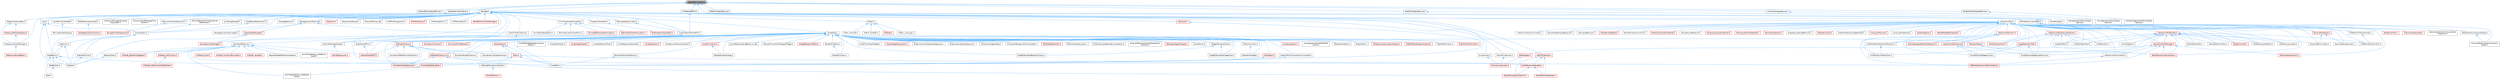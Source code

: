 digraph "OutputDeviceError.h"
{
 // INTERACTIVE_SVG=YES
 // LATEX_PDF_SIZE
  bgcolor="transparent";
  edge [fontname=Helvetica,fontsize=10,labelfontname=Helvetica,labelfontsize=10];
  node [fontname=Helvetica,fontsize=10,shape=box,height=0.2,width=0.4];
  Node1 [id="Node000001",label="OutputDeviceError.h",height=0.2,width=0.4,color="gray40", fillcolor="grey60", style="filled", fontcolor="black",tooltip=" "];
  Node1 -> Node2 [id="edge1_Node000001_Node000002",dir="back",color="steelblue1",style="solid",tooltip=" "];
  Node2 [id="Node000002",label="AndroidErrorOutputDevice.h",height=0.2,width=0.4,color="grey40", fillcolor="white", style="filled",URL="$d7/da3/AndroidErrorOutputDevice_8h.html",tooltip=" "];
  Node1 -> Node3 [id="edge2_Node000001_Node000003",dir="back",color="steelblue1",style="solid",tooltip=" "];
  Node3 [id="Node000003",label="Core.h",height=0.2,width=0.4,color="grey40", fillcolor="white", style="filled",URL="$d6/dd7/Core_8h.html",tooltip=" "];
  Node3 -> Node4 [id="edge3_Node000003_Node000004",dir="back",color="steelblue1",style="solid",tooltip=" "];
  Node4 [id="Node000004",label="CoreUObject.h",height=0.2,width=0.4,color="grey40", fillcolor="white", style="filled",URL="$d0/ded/CoreUObject_8h.html",tooltip=" "];
  Node4 -> Node5 [id="edge4_Node000004_Node000005",dir="back",color="steelblue1",style="solid",tooltip=" "];
  Node5 [id="Node000005",label="Engine.h",height=0.2,width=0.4,color="grey40", fillcolor="white", style="filled",URL="$d1/d34/Public_2Engine_8h.html",tooltip=" "];
  Node4 -> Node6 [id="edge5_Node000004_Node000006",dir="back",color="steelblue1",style="solid",tooltip=" "];
  Node6 [id="Node000006",label="EngineMinimal.h",height=0.2,width=0.4,color="grey40", fillcolor="white", style="filled",URL="$d0/d2c/EngineMinimal_8h.html",tooltip=" "];
  Node6 -> Node5 [id="edge6_Node000006_Node000005",dir="back",color="steelblue1",style="solid",tooltip=" "];
  Node4 -> Node7 [id="edge7_Node000004_Node000007",dir="back",color="steelblue1",style="solid",tooltip=" "];
  Node7 [id="Node000007",label="SlateBasics.h",height=0.2,width=0.4,color="grey40", fillcolor="white", style="filled",URL="$da/d2f/SlateBasics_8h.html",tooltip=" "];
  Node7 -> Node5 [id="edge8_Node000007_Node000005",dir="back",color="steelblue1",style="solid",tooltip=" "];
  Node7 -> Node8 [id="edge9_Node000007_Node000008",dir="back",color="steelblue1",style="solid",tooltip=" "];
  Node8 [id="Node000008",label="Slate.h",height=0.2,width=0.4,color="grey40", fillcolor="white", style="filled",URL="$d2/dc0/Slate_8h.html",tooltip=" "];
  Node7 -> Node9 [id="edge10_Node000007_Node000009",dir="back",color="steelblue1",style="solid",tooltip=" "];
  Node9 [id="Node000009",label="SlateExtras.h",height=0.2,width=0.4,color="grey40", fillcolor="white", style="filled",URL="$d8/dec/SlateExtras_8h.html",tooltip=" "];
  Node9 -> Node8 [id="edge11_Node000009_Node000008",dir="back",color="steelblue1",style="solid",tooltip=" "];
  Node7 -> Node10 [id="edge12_Node000007_Node000010",dir="back",color="steelblue1",style="solid",tooltip=" "];
  Node10 [id="Node000010",label="UnrealEd.h",height=0.2,width=0.4,color="grey40", fillcolor="white", style="filled",URL="$d2/d5f/UnrealEd_8h.html",tooltip=" "];
  Node4 -> Node11 [id="edge13_Node000004_Node000011",dir="back",color="steelblue1",style="solid",tooltip=" "];
  Node11 [id="Node000011",label="SlateCore.h",height=0.2,width=0.4,color="grey40", fillcolor="white", style="filled",URL="$dc/d03/SlateCore_8h.html",tooltip=" "];
  Node11 -> Node5 [id="edge14_Node000011_Node000005",dir="back",color="steelblue1",style="solid",tooltip=" "];
  Node11 -> Node7 [id="edge15_Node000011_Node000007",dir="back",color="steelblue1",style="solid",tooltip=" "];
  Node3 -> Node5 [id="edge16_Node000003_Node000005",dir="back",color="steelblue1",style="solid",tooltip=" "];
  Node3 -> Node7 [id="edge17_Node000003_Node000007",dir="back",color="steelblue1",style="solid",tooltip=" "];
  Node1 -> Node12 [id="edge18_Node000001_Node000012",dir="back",color="steelblue1",style="solid",tooltip=" "];
  Node12 [id="Node000012",label="CoreSharedPCH.h",height=0.2,width=0.4,color="grey40", fillcolor="white", style="filled",URL="$d8/de5/CoreSharedPCH_8h.html",tooltip=" "];
  Node12 -> Node13 [id="edge19_Node000012_Node000013",dir="back",color="steelblue1",style="solid",tooltip=" "];
  Node13 [id="Node000013",label="CoreUObjectSharedPCH.h",height=0.2,width=0.4,color="grey40", fillcolor="white", style="filled",URL="$de/d2f/CoreUObjectSharedPCH_8h.html",tooltip=" "];
  Node13 -> Node14 [id="edge20_Node000013_Node000014",dir="back",color="steelblue1",style="solid",tooltip=" "];
  Node14 [id="Node000014",label="SlateSharedPCH.h",height=0.2,width=0.4,color="grey40", fillcolor="white", style="filled",URL="$d1/dfc/SlateSharedPCH_8h.html",tooltip=" "];
  Node14 -> Node15 [id="edge21_Node000014_Node000015",dir="back",color="steelblue1",style="solid",tooltip=" "];
  Node15 [id="Node000015",label="EngineSharedPCH.h",height=0.2,width=0.4,color="red", fillcolor="#FFF0F0", style="filled",URL="$dc/dbb/EngineSharedPCH_8h.html",tooltip=" "];
  Node1 -> Node17 [id="edge22_Node000001_Node000017",dir="back",color="steelblue1",style="solid",tooltip=" "];
  Node17 [id="Node000017",label="IOSErrorOutputDevice.h",height=0.2,width=0.4,color="grey40", fillcolor="white", style="filled",URL="$d6/d51/IOSErrorOutputDevice_8h.html",tooltip=" "];
  Node1 -> Node18 [id="edge23_Node000001_Node000018",dir="back",color="steelblue1",style="solid",tooltip=" "];
  Node18 [id="Node000018",label="MacErrorOutputDevice.h",height=0.2,width=0.4,color="grey40", fillcolor="white", style="filled",URL="$de/dee/MacErrorOutputDevice_8h.html",tooltip=" "];
  Node18 -> Node19 [id="edge24_Node000018_Node000019",dir="back",color="steelblue1",style="solid",tooltip=" "];
  Node19 [id="Node000019",label="MacApplicationErrorOutput\lDevice.h",height=0.2,width=0.4,color="grey40", fillcolor="white", style="filled",URL="$db/dff/MacApplicationErrorOutputDevice_8h.html",tooltip=" "];
  Node1 -> Node20 [id="edge25_Node000001_Node000020",dir="back",color="steelblue1",style="solid",tooltip=" "];
  Node20 [id="Node000020",label="OutputDeviceAnsiError.h",height=0.2,width=0.4,color="grey40", fillcolor="white", style="filled",URL="$d7/db0/OutputDeviceAnsiError_8h.html",tooltip=" "];
  Node20 -> Node3 [id="edge26_Node000020_Node000003",dir="back",color="steelblue1",style="solid",tooltip=" "];
  Node1 -> Node21 [id="edge27_Node000001_Node000021",dir="back",color="steelblue1",style="solid",tooltip=" "];
  Node21 [id="Node000021",label="Package.h",height=0.2,width=0.4,color="grey40", fillcolor="white", style="filled",URL="$dd/d79/Package_8h.html",tooltip=" "];
  Node21 -> Node22 [id="edge28_Node000021_Node000022",dir="back",color="steelblue1",style="solid",tooltip=" "];
  Node22 [id="Node000022",label="AITask.h",height=0.2,width=0.4,color="grey40", fillcolor="white", style="filled",URL="$d6/de2/AITask_8h.html",tooltip=" "];
  Node22 -> Node23 [id="edge29_Node000022_Node000023",dir="back",color="steelblue1",style="solid",tooltip=" "];
  Node23 [id="Node000023",label="AITask_LockLogic.h",height=0.2,width=0.4,color="grey40", fillcolor="white", style="filled",URL="$d8/d28/AITask__LockLogic_8h.html",tooltip=" "];
  Node22 -> Node24 [id="edge30_Node000022_Node000024",dir="back",color="steelblue1",style="solid",tooltip=" "];
  Node24 [id="Node000024",label="AITask_MoveTo.h",height=0.2,width=0.4,color="grey40", fillcolor="white", style="filled",URL="$d4/dc4/AITask__MoveTo_8h.html",tooltip=" "];
  Node22 -> Node25 [id="edge31_Node000022_Node000025",dir="back",color="steelblue1",style="solid",tooltip=" "];
  Node25 [id="Node000025",label="AITask_RunEQS.h",height=0.2,width=0.4,color="grey40", fillcolor="white", style="filled",URL="$d9/d9f/AITask__RunEQS_8h.html",tooltip=" "];
  Node22 -> Node26 [id="edge32_Node000022_Node000026",dir="back",color="steelblue1",style="solid",tooltip=" "];
  Node26 [id="Node000026",label="BTNode.h",height=0.2,width=0.4,color="red", fillcolor="#FFF0F0", style="filled",URL="$d2/df3/BTNode_8h.html",tooltip=" "];
  Node21 -> Node76 [id="edge33_Node000021_Node000076",dir="back",color="steelblue1",style="solid",tooltip=" "];
  Node76 [id="Node000076",label="ArchiveReplaceOrClearExternal\lReferences.h",height=0.2,width=0.4,color="grey40", fillcolor="white", style="filled",URL="$d1/d53/ArchiveReplaceOrClearExternalReferences_8h.html",tooltip=" "];
  Node76 -> Node4 [id="edge34_Node000076_Node000004",dir="back",color="steelblue1",style="solid",tooltip=" "];
  Node21 -> Node77 [id="edge35_Node000021_Node000077",dir="back",color="steelblue1",style="solid",tooltip=" "];
  Node77 [id="Node000077",label="AssetData.h",height=0.2,width=0.4,color="grey40", fillcolor="white", style="filled",URL="$d9/d19/AssetData_8h.html",tooltip=" "];
  Node77 -> Node78 [id="edge36_Node000077_Node000078",dir="back",color="steelblue1",style="solid",tooltip=" "];
  Node78 [id="Node000078",label="ActorDescContainer.h",height=0.2,width=0.4,color="red", fillcolor="#FFF0F0", style="filled",URL="$de/df0/ActorDescContainer_8h.html",tooltip=" "];
  Node77 -> Node102 [id="edge37_Node000077_Node000102",dir="back",color="steelblue1",style="solid",tooltip=" "];
  Node102 [id="Node000102",label="AnimAssetFindReplace.h",height=0.2,width=0.4,color="red", fillcolor="#FFF0F0", style="filled",URL="$d2/d3f/AnimAssetFindReplace_8h.html",tooltip=" "];
  Node77 -> Node106 [id="edge38_Node000077_Node000106",dir="back",color="steelblue1",style="solid",tooltip=" "];
  Node106 [id="Node000106",label="AnimationGraphSchema.h",height=0.2,width=0.4,color="red", fillcolor="#FFF0F0", style="filled",URL="$dc/d75/AnimationGraphSchema_8h.html",tooltip=" "];
  Node77 -> Node109 [id="edge39_Node000077_Node000109",dir="back",color="steelblue1",style="solid",tooltip=" "];
  Node109 [id="Node000109",label="AnimationStateMachineSchema.h",height=0.2,width=0.4,color="grey40", fillcolor="white", style="filled",URL="$d7/d8c/AnimationStateMachineSchema_8h.html",tooltip=" "];
  Node77 -> Node110 [id="edge40_Node000077_Node000110",dir="back",color="steelblue1",style="solid",tooltip=" "];
  Node110 [id="Node000110",label="AssetDataTagMapSerialization\lDetails.h",height=0.2,width=0.4,color="grey40", fillcolor="white", style="filled",URL="$d5/d67/AssetDataTagMapSerializationDetails_8h.html",tooltip=" "];
  Node77 -> Node111 [id="edge41_Node000077_Node000111",dir="back",color="steelblue1",style="solid",tooltip=" "];
  Node111 [id="Node000111",label="AssetDataToken.h",height=0.2,width=0.4,color="grey40", fillcolor="white", style="filled",URL="$d2/da5/AssetDataToken_8h.html",tooltip=" "];
  Node77 -> Node112 [id="edge42_Node000077_Node000112",dir="back",color="steelblue1",style="solid",tooltip=" "];
  Node112 [id="Node000112",label="AssetDragDropOp.h",height=0.2,width=0.4,color="red", fillcolor="#FFF0F0", style="filled",URL="$df/dda/AssetDragDropOp_8h.html",tooltip=" "];
  Node77 -> Node114 [id="edge43_Node000077_Node000114",dir="back",color="steelblue1",style="solid",tooltip=" "];
  Node114 [id="Node000114",label="AssetReferenceFixer.h",height=0.2,width=0.4,color="grey40", fillcolor="white", style="filled",URL="$dd/da4/AssetReferenceFixer_8h.html",tooltip=" "];
  Node77 -> Node115 [id="edge44_Node000077_Node000115",dir="back",color="steelblue1",style="solid",tooltip=" "];
  Node115 [id="Node000115",label="AssetRegistryGenerator.h",height=0.2,width=0.4,color="grey40", fillcolor="white", style="filled",URL="$df/dd1/AssetRegistryGenerator_8h.html",tooltip=" "];
  Node77 -> Node116 [id="edge45_Node000077_Node000116",dir="back",color="steelblue1",style="solid",tooltip=" "];
  Node116 [id="Node000116",label="AssetSelection.h",height=0.2,width=0.4,color="red", fillcolor="#FFF0F0", style="filled",URL="$d2/d2c/AssetSelection_8h.html",tooltip=" "];
  Node77 -> Node123 [id="edge46_Node000077_Node000123",dir="back",color="steelblue1",style="solid",tooltip=" "];
  Node123 [id="Node000123",label="AssetSourceFilenameCache.h",height=0.2,width=0.4,color="grey40", fillcolor="white", style="filled",URL="$dd/d16/AssetSourceFilenameCache_8h.html",tooltip=" "];
  Node77 -> Node124 [id="edge47_Node000077_Node000124",dir="back",color="steelblue1",style="solid",tooltip=" "];
  Node124 [id="Node000124",label="AssetThumbnail.h",height=0.2,width=0.4,color="red", fillcolor="#FFF0F0", style="filled",URL="$d7/d61/AssetThumbnail_8h.html",tooltip=" "];
  Node124 -> Node133 [id="edge48_Node000124_Node000133",dir="back",color="steelblue1",style="solid",tooltip=" "];
  Node133 [id="Node000133",label="SDeleteAssetsDialog.h",height=0.2,width=0.4,color="grey40", fillcolor="white", style="filled",URL="$d7/d0d/SDeleteAssetsDialog_8h.html",tooltip=" "];
  Node77 -> Node134 [id="edge49_Node000077_Node000134",dir="back",color="steelblue1",style="solid",tooltip=" "];
  Node134 [id="Node000134",label="AssetThumbnailWidget.h",height=0.2,width=0.4,color="grey40", fillcolor="white", style="filled",URL="$d8/d2a/AssetThumbnailWidget_8h.html",tooltip=" "];
  Node77 -> Node135 [id="edge50_Node000077_Node000135",dir="back",color="steelblue1",style="solid",tooltip=" "];
  Node135 [id="Node000135",label="AudioWidgetSubsystem.h",height=0.2,width=0.4,color="red", fillcolor="#FFF0F0", style="filled",URL="$de/d1b/AudioWidgetSubsystem_8h.html",tooltip=" "];
  Node77 -> Node137 [id="edge51_Node000077_Node000137",dir="back",color="steelblue1",style="solid",tooltip=" "];
  Node137 [id="Node000137",label="BlueprintActionDatabaseRegistrar.h",height=0.2,width=0.4,color="grey40", fillcolor="white", style="filled",URL="$d5/d5d/BlueprintActionDatabaseRegistrar_8h.html",tooltip=" "];
  Node77 -> Node138 [id="edge52_Node000077_Node000138",dir="back",color="steelblue1",style="solid",tooltip=" "];
  Node138 [id="Node000138",label="BlueprintAssetNodeSpawner.h",height=0.2,width=0.4,color="grey40", fillcolor="white", style="filled",URL="$d2/d56/BlueprintAssetNodeSpawner_8h.html",tooltip=" "];
  Node77 -> Node139 [id="edge53_Node000077_Node000139",dir="back",color="steelblue1",style="solid",tooltip=" "];
  Node139 [id="Node000139",label="CollectionDragDropOp.h",height=0.2,width=0.4,color="grey40", fillcolor="white", style="filled",URL="$d6/d23/CollectionDragDropOp_8h.html",tooltip=" "];
  Node77 -> Node140 [id="edge54_Node000077_Node000140",dir="back",color="steelblue1",style="solid",tooltip=" "];
  Node140 [id="Node000140",label="CompileAllBlueprintsCommandlet.h",height=0.2,width=0.4,color="grey40", fillcolor="white", style="filled",URL="$d4/d7d/CompileAllBlueprintsCommandlet_8h.html",tooltip=" "];
  Node77 -> Node141 [id="edge55_Node000077_Node000141",dir="back",color="steelblue1",style="solid",tooltip=" "];
  Node141 [id="Node000141",label="DataTableEditorUtils.h",height=0.2,width=0.4,color="red", fillcolor="#FFF0F0", style="filled",URL="$d6/d6f/DataTableEditorUtils_8h.html",tooltip=" "];
  Node77 -> Node143 [id="edge56_Node000077_Node000143",dir="back",color="steelblue1",style="solid",tooltip=" "];
  Node143 [id="Node000143",label="EdGraphSchema.h",height=0.2,width=0.4,color="red", fillcolor="#FFF0F0", style="filled",URL="$d2/dce/EdGraphSchema_8h.html",tooltip=" "];
  Node143 -> Node106 [id="edge57_Node000143_Node000106",dir="back",color="steelblue1",style="solid",tooltip=" "];
  Node143 -> Node109 [id="edge58_Node000143_Node000109",dir="back",color="steelblue1",style="solid",tooltip=" "];
  Node143 -> Node324 [id="edge59_Node000143_Node000324",dir="back",color="steelblue1",style="solid",tooltip=" "];
  Node324 [id="Node000324",label="EdGraphSchema_K2.h",height=0.2,width=0.4,color="red", fillcolor="#FFF0F0", style="filled",URL="$d0/dcf/EdGraphSchema__K2_8h.html",tooltip=" "];
  Node324 -> Node106 [id="edge60_Node000324_Node000106",dir="back",color="steelblue1",style="solid",tooltip=" "];
  Node324 -> Node359 [id="edge61_Node000324_Node000359",dir="back",color="steelblue1",style="solid",tooltip=" "];
  Node359 [id="Node000359",label="RigVMDeveloperTypeUtils.h",height=0.2,width=0.4,color="red", fillcolor="#FFF0F0", style="filled",URL="$d0/d6e/RigVMDeveloperTypeUtils_8h.html",tooltip=" "];
  Node324 -> Node385 [id="edge62_Node000324_Node000385",dir="back",color="steelblue1",style="solid",tooltip=" "];
  Node385 [id="Node000385",label="RigVMExternalVariable.h",height=0.2,width=0.4,color="red", fillcolor="#FFF0F0", style="filled",URL="$d4/d6f/RigVMExternalVariable_8h.html",tooltip=" "];
  Node385 -> Node359 [id="edge63_Node000385_Node000359",dir="back",color="steelblue1",style="solid",tooltip=" "];
  Node385 -> Node445 [id="edge64_Node000385_Node000445",dir="back",color="steelblue1",style="solid",tooltip=" "];
  Node445 [id="Node000445",label="RigVMParameterNode.h",height=0.2,width=0.4,color="red", fillcolor="#FFF0F0", style="filled",URL="$dd/dfd/RigVMParameterNode_8h.html",tooltip=" "];
  Node143 -> Node15 [id="edge65_Node000143_Node000015",dir="back",color="steelblue1",style="solid",tooltip=" "];
  Node143 -> Node530 [id="edge66_Node000143_Node000530",dir="back",color="steelblue1",style="solid",tooltip=" "];
  Node530 [id="Node000530",label="SoundCueGraphSchema.h",height=0.2,width=0.4,color="grey40", fillcolor="white", style="filled",URL="$d7/d4a/SoundCueGraphSchema_8h.html",tooltip=" "];
  Node143 -> Node198 [id="edge67_Node000143_Node000198",dir="back",color="steelblue1",style="solid",tooltip=" "];
  Node198 [id="Node000198",label="SoundSubmixGraphSchema.h",height=0.2,width=0.4,color="grey40", fillcolor="white", style="filled",URL="$dc/ddf/SoundSubmixGraphSchema_8h.html",tooltip=" "];
  Node77 -> Node324 [id="edge68_Node000077_Node000324",dir="back",color="steelblue1",style="solid",tooltip=" "];
  Node77 -> Node531 [id="edge69_Node000077_Node000531",dir="back",color="steelblue1",style="solid",tooltip=" "];
  Node531 [id="Node000531",label="Editor.h",height=0.2,width=0.4,color="red", fillcolor="#FFF0F0", style="filled",URL="$de/d6e/Editor_8h.html",tooltip=" "];
  Node531 -> Node532 [id="edge70_Node000531_Node000532",dir="back",color="steelblue1",style="solid",tooltip=" "];
  Node532 [id="Node000532",label="AnimGraphNode_Base.h",height=0.2,width=0.4,color="red", fillcolor="#FFF0F0", style="filled",URL="$d0/dfb/AnimGraphNode__Base_8h.html",tooltip=" "];
  Node532 -> Node551 [id="edge71_Node000532_Node000551",dir="back",color="steelblue1",style="solid",tooltip=" "];
  Node551 [id="Node000551",label="AnimGraphNode_LinkedInput\lPose.h",height=0.2,width=0.4,color="grey40", fillcolor="white", style="filled",URL="$d7/d8c/AnimGraphNode__LinkedInputPose_8h.html",tooltip=" "];
  Node531 -> Node602 [id="edge72_Node000531_Node000602",dir="back",color="steelblue1",style="solid",tooltip=" "];
  Node602 [id="Node000602",label="EdModeInteractiveToolsContext.h",height=0.2,width=0.4,color="red", fillcolor="#FFF0F0", style="filled",URL="$d7/da4/EdModeInteractiveToolsContext_8h.html",tooltip=" "];
  Node531 -> Node628 [id="edge73_Node000531_Node000628",dir="back",color="steelblue1",style="solid",tooltip=" "];
  Node628 [id="Node000628",label="ExternalDirtyActorsTracker.h",height=0.2,width=0.4,color="grey40", fillcolor="white", style="filled",URL="$db/d89/ExternalDirtyActorsTracker_8h.html",tooltip=" "];
  Node628 -> Node82 [id="edge74_Node000628_Node000082",dir="back",color="steelblue1",style="solid",tooltip=" "];
  Node82 [id="Node000082",label="WorldPartition.h",height=0.2,width=0.4,color="red", fillcolor="#FFF0F0", style="filled",URL="$de/d1e/WorldPartition_8h.html",tooltip=" "];
  Node531 -> Node10 [id="edge75_Node000531_Node000010",dir="back",color="steelblue1",style="solid",tooltip=" "];
  Node77 -> Node685 [id="edge76_Node000077_Node000685",dir="back",color="steelblue1",style="solid",tooltip=" "];
  Node685 [id="Node000685",label="EditorAnimUtils.h",height=0.2,width=0.4,color="grey40", fillcolor="white", style="filled",URL="$d1/dd4/EditorAnimUtils_8h.html",tooltip=" "];
  Node685 -> Node626 [id="edge77_Node000685_Node000626",dir="back",color="steelblue1",style="solid",tooltip=" "];
  Node626 [id="Node000626",label="SSkeletonWidget.h",height=0.2,width=0.4,color="grey40", fillcolor="white", style="filled",URL="$dd/da7/SSkeletonWidget_8h.html",tooltip=" "];
  Node77 -> Node686 [id="edge78_Node000077_Node000686",dir="back",color="steelblue1",style="solid",tooltip=" "];
  Node686 [id="Node000686",label="EditorAssetSubsystem.h",height=0.2,width=0.4,color="grey40", fillcolor="white", style="filled",URL="$df/d69/EditorAssetSubsystem_8h.html",tooltip=" "];
  Node77 -> Node687 [id="edge79_Node000077_Node000687",dir="back",color="steelblue1",style="solid",tooltip=" "];
  Node687 [id="Node000687",label="EditorEngine.h",height=0.2,width=0.4,color="red", fillcolor="#FFF0F0", style="filled",URL="$da/d0c/EditorEngine_8h.html",tooltip=" "];
  Node687 -> Node531 [id="edge80_Node000687_Node000531",dir="back",color="steelblue1",style="solid",tooltip=" "];
  Node687 -> Node10 [id="edge81_Node000687_Node000010",dir="back",color="steelblue1",style="solid",tooltip=" "];
  Node77 -> Node15 [id="edge82_Node000077_Node000015",dir="back",color="steelblue1",style="solid",tooltip=" "];
  Node77 -> Node690 [id="edge83_Node000077_Node000690",dir="back",color="steelblue1",style="solid",tooltip=" "];
  Node690 [id="Node000690",label="ExternalAssetDependencyGatherer.h",height=0.2,width=0.4,color="grey40", fillcolor="white", style="filled",URL="$da/dbe/ExternalAssetDependencyGatherer_8h.html",tooltip=" "];
  Node77 -> Node691 [id="edge84_Node000077_Node000691",dir="back",color="steelblue1",style="solid",tooltip=" "];
  Node691 [id="Node000691",label="ExternalObjectAndActorDependency\lGatherer.h",height=0.2,width=0.4,color="grey40", fillcolor="white", style="filled",URL="$d3/d4e/ExternalObjectAndActorDependencyGatherer_8h.html",tooltip=" "];
  Node77 -> Node692 [id="edge85_Node000077_Node000692",dir="back",color="steelblue1",style="solid",tooltip=" "];
  Node692 [id="Node000692",label="ExternalPackageHelper.h",height=0.2,width=0.4,color="grey40", fillcolor="white", style="filled",URL="$d3/d2f/ExternalPackageHelper_8h.html",tooltip=" "];
  Node692 -> Node693 [id="edge86_Node000692_Node000693",dir="back",color="steelblue1",style="solid",tooltip=" "];
  Node693 [id="Node000693",label="WorldDataLayers.h",height=0.2,width=0.4,color="red", fillcolor="#FFF0F0", style="filled",URL="$d1/d1d/WorldDataLayers_8h.html",tooltip=" "];
  Node77 -> Node694 [id="edge87_Node000077_Node000694",dir="back",color="steelblue1",style="solid",tooltip=" "];
  Node694 [id="Node000694",label="FileHelpers.h",height=0.2,width=0.4,color="red", fillcolor="#FFF0F0", style="filled",URL="$d9/d82/FileHelpers_8h.html",tooltip=" "];
  Node694 -> Node10 [id="edge88_Node000694_Node000010",dir="back",color="steelblue1",style="solid",tooltip=" "];
  Node77 -> Node696 [id="edge89_Node000077_Node000696",dir="back",color="steelblue1",style="solid",tooltip=" "];
  Node696 [id="Node000696",label="GameplayCueManager.h",height=0.2,width=0.4,color="red", fillcolor="#FFF0F0", style="filled",URL="$d7/d4e/GameplayCueManager_8h.html",tooltip=" "];
  Node77 -> Node699 [id="edge90_Node000077_Node000699",dir="back",color="steelblue1",style="solid",tooltip=" "];
  Node699 [id="Node000699",label="GameplayTagsManager.h",height=0.2,width=0.4,color="red", fillcolor="#FFF0F0", style="filled",URL="$d5/dc9/GameplayTagsManager_8h.html",tooltip=" "];
  Node77 -> Node771 [id="edge91_Node000077_Node000771",dir="back",color="steelblue1",style="solid",tooltip=" "];
  Node771 [id="Node000771",label="GatherTextFromAssetsCommandlet.h",height=0.2,width=0.4,color="grey40", fillcolor="white", style="filled",URL="$df/da5/GatherTextFromAssetsCommandlet_8h.html",tooltip=" "];
  Node771 -> Node10 [id="edge92_Node000771_Node000010",dir="back",color="steelblue1",style="solid",tooltip=" "];
  Node77 -> Node772 [id="edge93_Node000077_Node000772",dir="back",color="steelblue1",style="solid",tooltip=" "];
  Node772 [id="Node000772",label="IAssetFamily.h",height=0.2,width=0.4,color="grey40", fillcolor="white", style="filled",URL="$d5/d12/IAssetFamily_8h.html",tooltip=" "];
  Node77 -> Node773 [id="edge94_Node000077_Node000773",dir="back",color="steelblue1",style="solid",tooltip=" "];
  Node773 [id="Node000773",label="LandscapeUtils.h",height=0.2,width=0.4,color="red", fillcolor="#FFF0F0", style="filled",URL="$d0/dc0/LandscapeUtils_8h.html",tooltip=" "];
  Node77 -> Node784 [id="edge95_Node000077_Node000784",dir="back",color="steelblue1",style="solid",tooltip=" "];
  Node784 [id="Node000784",label="LevelSequenceShotMetaData\lLibrary.h",height=0.2,width=0.4,color="grey40", fillcolor="white", style="filled",URL="$d2/d37/LevelSequenceShotMetaDataLibrary_8h.html",tooltip=" "];
  Node77 -> Node785 [id="edge96_Node000077_Node000785",dir="back",color="steelblue1",style="solid",tooltip=" "];
  Node785 [id="Node000785",label="MediaTrackEditor.h",height=0.2,width=0.4,color="grey40", fillcolor="white", style="filled",URL="$d0/d41/MediaTrackEditor_8h.html",tooltip=" "];
  Node77 -> Node786 [id="edge97_Node000077_Node000786",dir="back",color="steelblue1",style="solid",tooltip=" "];
  Node786 [id="Node000786",label="NoExportTypes.h",height=0.2,width=0.4,color="red", fillcolor="#FFF0F0", style="filled",URL="$d3/d21/NoExportTypes_8h.html",tooltip=" "];
  Node786 -> Node791 [id="edge98_Node000786_Node000791",dir="back",color="steelblue1",style="solid",tooltip=" "];
  Node791 [id="Node000791",label="BaseMeshFromSplinesTool.h",height=0.2,width=0.4,color="red", fillcolor="#FFF0F0", style="filled",URL="$da/d31/BaseMeshFromSplinesTool_8h.html",tooltip=" "];
  Node77 -> Node891 [id="edge99_Node000077_Node000891",dir="back",color="steelblue1",style="solid",tooltip=" "];
  Node891 [id="Node000891",label="ObjectLibrary.h",height=0.2,width=0.4,color="grey40", fillcolor="white", style="filled",URL="$d8/de1/ObjectLibrary_8h.html",tooltip=" "];
  Node891 -> Node5 [id="edge100_Node000891_Node000005",dir="back",color="steelblue1",style="solid",tooltip=" "];
  Node77 -> Node892 [id="edge101_Node000077_Node000892",dir="back",color="steelblue1",style="solid",tooltip=" "];
  Node892 [id="Node000892",label="ObjectTools.h",height=0.2,width=0.4,color="grey40", fillcolor="white", style="filled",URL="$d3/d71/ObjectTools_8h.html",tooltip=" "];
  Node77 -> Node893 [id="edge102_Node000077_Node000893",dir="back",color="steelblue1",style="solid",tooltip=" "];
  Node893 [id="Node000893",label="PropertyCustomizationHelpers.h",height=0.2,width=0.4,color="red", fillcolor="#FFF0F0", style="filled",URL="$d7/dd0/PropertyCustomizationHelpers_8h.html",tooltip=" "];
  Node77 -> Node895 [id="edge103_Node000077_Node000895",dir="back",color="steelblue1",style="solid",tooltip=" "];
  Node895 [id="Node000895",label="ReimportFbxSceneFactory.h",height=0.2,width=0.4,color="grey40", fillcolor="white", style="filled",URL="$dc/d5f/ReimportFbxSceneFactory_8h.html",tooltip=" "];
  Node895 -> Node10 [id="edge104_Node000895_Node000010",dir="back",color="steelblue1",style="solid",tooltip=" "];
  Node77 -> Node345 [id="edge105_Node000077_Node000345",dir="back",color="steelblue1",style="solid",tooltip=" "];
  Node345 [id="Node000345",label="RigVMEditorBlueprintLibrary.h",height=0.2,width=0.4,color="red", fillcolor="#FFF0F0", style="filled",URL="$d9/d31/RigVMEditorBlueprintLibrary_8h.html",tooltip=" "];
  Node77 -> Node896 [id="edge106_Node000077_Node000896",dir="back",color="steelblue1",style="solid",tooltip=" "];
  Node896 [id="Node000896",label="RigVMEditorTools.h",height=0.2,width=0.4,color="grey40", fillcolor="white", style="filled",URL="$d5/ddd/RigVMEditorTools_8h.html",tooltip=" "];
  Node77 -> Node358 [id="edge107_Node000077_Node000358",dir="back",color="steelblue1",style="solid",tooltip=" "];
  Node358 [id="Node000358",label="RigVMTreeToolkitTask.h",height=0.2,width=0.4,color="red", fillcolor="#FFF0F0", style="filled",URL="$d1/dd5/RigVMTreeToolkitTask_8h.html",tooltip=" "];
  Node77 -> Node133 [id="edge108_Node000077_Node000133",dir="back",color="steelblue1",style="solid",tooltip=" "];
  Node77 -> Node302 [id="edge109_Node000077_Node000302",dir="back",color="steelblue1",style="solid",tooltip=" "];
  Node302 [id="Node000302",label="SGraphPinClass.h",height=0.2,width=0.4,color="grey40", fillcolor="white", style="filled",URL="$df/d8d/SGraphPinClass_8h.html",tooltip=" "];
  Node77 -> Node301 [id="edge110_Node000077_Node000301",dir="back",color="steelblue1",style="solid",tooltip=" "];
  Node301 [id="Node000301",label="SGraphPinObject.h",height=0.2,width=0.4,color="grey40", fillcolor="white", style="filled",URL="$da/dd6/SGraphPinObject_8h.html",tooltip=" "];
  Node301 -> Node302 [id="edge111_Node000301_Node000302",dir="back",color="steelblue1",style="solid",tooltip=" "];
  Node77 -> Node626 [id="edge112_Node000077_Node000626",dir="back",color="steelblue1",style="solid",tooltip=" "];
  Node77 -> Node530 [id="edge113_Node000077_Node000530",dir="back",color="steelblue1",style="solid",tooltip=" "];
  Node77 -> Node198 [id="edge114_Node000077_Node000198",dir="back",color="steelblue1",style="solid",tooltip=" "];
  Node77 -> Node897 [id="edge115_Node000077_Node000897",dir="back",color="steelblue1",style="solid",tooltip=" "];
  Node897 [id="Node000897",label="SoundWaveLoadingBehavior.cpp",height=0.2,width=0.4,color="grey40", fillcolor="white", style="filled",URL="$d7/d95/SoundWaveLoadingBehavior_8cpp.html",tooltip=" "];
  Node77 -> Node898 [id="edge116_Node000077_Node000898",dir="back",color="steelblue1",style="solid",tooltip=" "];
  Node898 [id="Node000898",label="VPAssetThumbnailWrapperWidget.h",height=0.2,width=0.4,color="grey40", fillcolor="white", style="filled",URL="$d8/da8/VPAssetThumbnailWrapperWidget_8h.html",tooltip=" "];
  Node77 -> Node157 [id="edge117_Node000077_Node000157",dir="back",color="steelblue1",style="solid",tooltip=" "];
  Node157 [id="Node000157",label="WidgetBlueprintEditor.h",height=0.2,width=0.4,color="red", fillcolor="#FFF0F0", style="filled",URL="$d6/d04/WidgetBlueprintEditor_8h.html",tooltip=" "];
  Node77 -> Node899 [id="edge118_Node000077_Node000899",dir="back",color="steelblue1",style="solid",tooltip=" "];
  Node899 [id="Node000899",label="WidgetTemplateBlueprintClass.h",height=0.2,width=0.4,color="grey40", fillcolor="white", style="filled",URL="$d4/d8e/WidgetTemplateBlueprintClass_8h.html",tooltip=" "];
  Node77 -> Node900 [id="edge119_Node000077_Node000900",dir="back",color="steelblue1",style="solid",tooltip=" "];
  Node900 [id="Node000900",label="WidgetTemplateClass.h",height=0.2,width=0.4,color="grey40", fillcolor="white", style="filled",URL="$df/da5/WidgetTemplateClass_8h.html",tooltip=" "];
  Node900 -> Node899 [id="edge120_Node000900_Node000899",dir="back",color="steelblue1",style="solid",tooltip=" "];
  Node900 -> Node901 [id="edge121_Node000900_Node000901",dir="back",color="steelblue1",style="solid",tooltip=" "];
  Node901 [id="Node000901",label="WidgetTemplateImageClass.h",height=0.2,width=0.4,color="grey40", fillcolor="white", style="filled",URL="$d1/d00/WidgetTemplateImageClass_8h.html",tooltip=" "];
  Node77 -> Node901 [id="edge122_Node000077_Node000901",dir="back",color="steelblue1",style="solid",tooltip=" "];
  Node21 -> Node902 [id="edge123_Node000021_Node000902",dir="back",color="steelblue1",style="solid",tooltip=" "];
  Node902 [id="Node000902",label="AssetPrivatizeModel.h",height=0.2,width=0.4,color="grey40", fillcolor="white", style="filled",URL="$d7/da2/AssetPrivatizeModel_8h.html",tooltip=" "];
  Node902 -> Node903 [id="edge124_Node000902_Node000903",dir="back",color="steelblue1",style="solid",tooltip=" "];
  Node903 [id="Node000903",label="SPrivateAssetsDialog.h",height=0.2,width=0.4,color="grey40", fillcolor="white", style="filled",URL="$d2/dba/SPrivateAssetsDialog_8h.html",tooltip=" "];
  Node21 -> Node904 [id="edge125_Node000021_Node000904",dir="back",color="steelblue1",style="solid",tooltip=" "];
  Node904 [id="Node000904",label="AxisSources.h",height=0.2,width=0.4,color="grey40", fillcolor="white", style="filled",URL="$d6/dfa/AxisSources_8h.html",tooltip=" "];
  Node904 -> Node905 [id="edge126_Node000904_Node000905",dir="back",color="steelblue1",style="solid",tooltip=" "];
  Node905 [id="Node000905",label="GizmoComponents.h",height=0.2,width=0.4,color="red", fillcolor="#FFF0F0", style="filled",URL="$d9/d96/GizmoComponents_8h.html",tooltip=" "];
  Node21 -> Node909 [id="edge127_Node000021_Node000909",dir="back",color="steelblue1",style="solid",tooltip=" "];
  Node909 [id="Node000909",label="CollectionManagerScripting\lSubsystem.h",height=0.2,width=0.4,color="grey40", fillcolor="white", style="filled",URL="$d1/d33/CollectionManagerScriptingSubsystem_8h.html",tooltip=" "];
  Node21 -> Node910 [id="edge128_Node000021_Node000910",dir="back",color="steelblue1",style="solid",tooltip=" "];
  Node910 [id="Node000910",label="CookOnTheFlyServer.h",height=0.2,width=0.4,color="grey40", fillcolor="white", style="filled",URL="$dc/dca/CookOnTheFlyServer_8h.html",tooltip=" "];
  Node910 -> Node10 [id="edge129_Node000910_Node000010",dir="back",color="steelblue1",style="solid",tooltip=" "];
  Node21 -> Node4 [id="edge130_Node000021_Node000004",dir="back",color="steelblue1",style="solid",tooltip=" "];
  Node21 -> Node13 [id="edge131_Node000021_Node000013",dir="back",color="steelblue1",style="solid",tooltip=" "];
  Node21 -> Node911 [id="edge132_Node000021_Node000911",dir="back",color="steelblue1",style="solid",tooltip=" "];
  Node911 [id="Node000911",label="ExclusiveLoadPackageTime\lTracker.h",height=0.2,width=0.4,color="grey40", fillcolor="white", style="filled",URL="$da/d95/ExclusiveLoadPackageTimeTracker_8h.html",tooltip=" "];
  Node21 -> Node628 [id="edge133_Node000021_Node000628",dir="back",color="steelblue1",style="solid",tooltip=" "];
  Node21 -> Node692 [id="edge134_Node000021_Node000692",dir="back",color="steelblue1",style="solid",tooltip=" "];
  Node21 -> Node912 [id="edge135_Node000021_Node000912",dir="back",color="steelblue1",style="solid",tooltip=" "];
  Node912 [id="Node000912",label="FastReferenceCollector.h",height=0.2,width=0.4,color="grey40", fillcolor="white", style="filled",URL="$dd/d44/FastReferenceCollector_8h.html",tooltip=" "];
  Node912 -> Node913 [id="edge136_Node000912_Node000913",dir="back",color="steelblue1",style="solid",tooltip=" "];
  Node913 [id="Node000913",label="GarbageCollectionHistory.h",height=0.2,width=0.4,color="red", fillcolor="#FFF0F0", style="filled",URL="$d5/dee/GarbageCollectionHistory_8h.html",tooltip=" "];
  Node21 -> Node915 [id="edge137_Node000021_Node000915",dir="back",color="steelblue1",style="solid",tooltip=" "];
  Node915 [id="Node000915",label="FindObjectReferencers.h",height=0.2,width=0.4,color="grey40", fillcolor="white", style="filled",URL="$dc/dab/FindObjectReferencers_8h.html",tooltip=" "];
  Node915 -> Node4 [id="edge138_Node000915_Node000004",dir="back",color="steelblue1",style="solid",tooltip=" "];
  Node21 -> Node916 [id="edge139_Node000021_Node000916",dir="back",color="steelblue1",style="solid",tooltip=" "];
  Node916 [id="Node000916",label="GeneratedCppIncludes.h",height=0.2,width=0.4,color="grey40", fillcolor="white", style="filled",URL="$d5/d24/GeneratedCppIncludes_8h.html",tooltip=" "];
  Node916 -> Node13 [id="edge140_Node000916_Node000013",dir="back",color="steelblue1",style="solid",tooltip=" "];
  Node21 -> Node917 [id="edge141_Node000021_Node000917",dir="back",color="steelblue1",style="solid",tooltip=" "];
  Node917 [id="Node000917",label="IRevisionControlExtension.h",height=0.2,width=0.4,color="grey40", fillcolor="white", style="filled",URL="$de/d39/IRevisionControlExtension_8h.html",tooltip=" "];
  Node917 -> Node918 [id="edge142_Node000917_Node000918",dir="back",color="steelblue1",style="solid",tooltip=" "];
  Node918 [id="Node000918",label="NavigationToolSequence.h",height=0.2,width=0.4,color="red", fillcolor="#FFF0F0", style="filled",URL="$d3/d05/NavigationToolSequence_8h.html",tooltip=" "];
  Node21 -> Node921 [id="edge143_Node000021_Node000921",dir="back",color="steelblue1",style="solid",tooltip=" "];
  Node921 [id="Node000921",label="InteractiveTool.h",height=0.2,width=0.4,color="grey40", fillcolor="white", style="filled",URL="$d5/d55/InteractiveTool_8h.html",tooltip=" "];
  Node921 -> Node922 [id="edge144_Node000921_Node000922",dir="back",color="steelblue1",style="solid",tooltip=" "];
  Node922 [id="Node000922",label="BaseBrushTool.h",height=0.2,width=0.4,color="red", fillcolor="#FFF0F0", style="filled",URL="$d9/d0b/BaseBrushTool_8h.html",tooltip=" "];
  Node921 -> Node791 [id="edge145_Node000921_Node000791",dir="back",color="steelblue1",style="solid",tooltip=" "];
  Node921 -> Node925 [id="edge146_Node000921_Node000925",dir="back",color="steelblue1",style="solid",tooltip=" "];
  Node925 [id="Node000925",label="ClickDragTool.h",height=0.2,width=0.4,color="grey40", fillcolor="white", style="filled",URL="$da/d12/ClickDragTool_8h.html",tooltip=" "];
  Node921 -> Node926 [id="edge147_Node000921_Node000926",dir="back",color="steelblue1",style="solid",tooltip=" "];
  Node926 [id="Node000926",label="CollisionPropertySets.h",height=0.2,width=0.4,color="red", fillcolor="#FFF0F0", style="filled",URL="$df/dda/CollisionPropertySets_8h.html",tooltip=" "];
  Node921 -> Node931 [id="edge148_Node000921_Node000931",dir="back",color="steelblue1",style="solid",tooltip=" "];
  Node931 [id="Node000931",label="CubeGridTool.h",height=0.2,width=0.4,color="grey40", fillcolor="white", style="filled",URL="$d3/d38/CubeGridTool_8h.html",tooltip=" "];
  Node921 -> Node932 [id="edge149_Node000921_Node000932",dir="back",color="steelblue1",style="solid",tooltip=" "];
  Node932 [id="Node000932",label="DrawAndRevolveTool.h",height=0.2,width=0.4,color="grey40", fillcolor="white", style="filled",URL="$d8/d06/DrawAndRevolveTool_8h.html",tooltip=" "];
  Node921 -> Node602 [id="edge150_Node000921_Node000602",dir="back",color="steelblue1",style="solid",tooltip=" "];
  Node921 -> Node933 [id="edge151_Node000921_Node000933",dir="back",color="steelblue1",style="solid",tooltip=" "];
  Node933 [id="Node000933",label="ExtractSplineTool.h",height=0.2,width=0.4,color="grey40", fillcolor="white", style="filled",URL="$d3/d4d/ExtractSplineTool_8h.html",tooltip=" "];
  Node921 -> Node934 [id="edge152_Node000921_Node000934",dir="back",color="steelblue1",style="solid",tooltip=" "];
  Node934 [id="Node000934",label="GeometrySelectionVisualization\lProperties.h",height=0.2,width=0.4,color="grey40", fillcolor="white", style="filled",URL="$d0/d90/GeometrySelectionVisualizationProperties_8h.html",tooltip=" "];
  Node921 -> Node935 [id="edge153_Node000921_Node000935",dir="back",color="steelblue1",style="solid",tooltip=" "];
  Node935 [id="Node000935",label="InteractionMechanic.h",height=0.2,width=0.4,color="red", fillcolor="#FFF0F0", style="filled",URL="$df/d30/InteractionMechanic_8h.html",tooltip=" "];
  Node935 -> Node945 [id="edge154_Node000935_Node000945",dir="back",color="steelblue1",style="solid",tooltip=" "];
  Node945 [id="Node000945",label="InteractiveToolActivity.h",height=0.2,width=0.4,color="red", fillcolor="#FFF0F0", style="filled",URL="$da/de4/InteractiveToolActivity_8h.html",tooltip=" "];
  Node945 -> Node949 [id="edge155_Node000945_Node000949",dir="back",color="steelblue1",style="solid",tooltip=" "];
  Node949 [id="Node000949",label="PolyEditInsertEdgeActivity.h",height=0.2,width=0.4,color="grey40", fillcolor="white", style="filled",URL="$d1/d26/PolyEditInsertEdgeActivity_8h.html",tooltip=" "];
  Node945 -> Node950 [id="edge156_Node000945_Node000950",dir="back",color="steelblue1",style="solid",tooltip=" "];
  Node950 [id="Node000950",label="PolyEditInsertEdgeLoopActivity.h",height=0.2,width=0.4,color="grey40", fillcolor="white", style="filled",URL="$d5/d37/PolyEditInsertEdgeLoopActivity_8h.html",tooltip=" "];
  Node935 -> Node953 [id="edge157_Node000935_Node000953",dir="back",color="steelblue1",style="solid",tooltip=" "];
  Node953 [id="Node000953",label="MeshTopologySelectionMechanic.h",height=0.2,width=0.4,color="red", fillcolor="#FFF0F0", style="filled",URL="$d5/d15/MeshTopologySelectionMechanic_8h.html",tooltip=" "];
  Node935 -> Node962 [id="edge158_Node000935_Node000962",dir="back",color="steelblue1",style="solid",tooltip=" "];
  Node962 [id="Node000962",label="UVEditorMeshSelectionMechanic.h",height=0.2,width=0.4,color="grey40", fillcolor="white", style="filled",URL="$d2/d73/UVEditorMeshSelectionMechanic_8h.html",tooltip=" "];
  Node962 -> Node963 [id="edge159_Node000962_Node000963",dir="back",color="steelblue1",style="solid",tooltip=" "];
  Node963 [id="Node000963",label="UVEditorBrushSelectTool.h",height=0.2,width=0.4,color="grey40", fillcolor="white", style="filled",URL="$dd/d97/UVEditorBrushSelectTool_8h.html",tooltip=" "];
  Node921 -> Node945 [id="edge160_Node000921_Node000945",dir="back",color="steelblue1",style="solid",tooltip=" "];
  Node921 -> Node967 [id="edge161_Node000921_Node000967",dir="back",color="steelblue1",style="solid",tooltip=" "];
  Node967 [id="Node000967",label="InteractiveToolBuilder.h",height=0.2,width=0.4,color="red", fillcolor="#FFF0F0", style="filled",URL="$d1/d03/InteractiveToolBuilder_8h.html",tooltip=" "];
  Node967 -> Node791 [id="edge162_Node000967_Node000791",dir="back",color="steelblue1",style="solid",tooltip=" "];
  Node967 -> Node925 [id="edge163_Node000967_Node000925",dir="back",color="steelblue1",style="solid",tooltip=" "];
  Node967 -> Node931 [id="edge164_Node000967_Node000931",dir="back",color="steelblue1",style="solid",tooltip=" "];
  Node967 -> Node932 [id="edge165_Node000967_Node000932",dir="back",color="steelblue1",style="solid",tooltip=" "];
  Node967 -> Node933 [id="edge166_Node000967_Node000933",dir="back",color="steelblue1",style="solid",tooltip=" "];
  Node967 -> Node981 [id="edge167_Node000967_Node000981",dir="back",color="steelblue1",style="solid",tooltip=" "];
  Node981 [id="Node000981",label="InteractiveToolManager.h",height=0.2,width=0.4,color="red", fillcolor="#FFF0F0", style="filled",URL="$d0/d23/InteractiveToolManager_8h.html",tooltip=" "];
  Node981 -> Node791 [id="edge168_Node000981_Node000791",dir="back",color="steelblue1",style="solid",tooltip=" "];
  Node981 -> Node602 [id="edge169_Node000981_Node000602",dir="back",color="steelblue1",style="solid",tooltip=" "];
  Node981 -> Node984 [id="edge170_Node000981_Node000984",dir="back",color="steelblue1",style="solid",tooltip=" "];
  Node984 [id="Node000984",label="InteractiveToolsContext.h",height=0.2,width=0.4,color="grey40", fillcolor="white", style="filled",URL="$d2/dfe/InteractiveToolsContext_8h.html",tooltip=" "];
  Node984 -> Node602 [id="edge171_Node000984_Node000602",dir="back",color="steelblue1",style="solid",tooltip=" "];
  Node981 -> Node985 [id="edge172_Node000981_Node000985",dir="back",color="steelblue1",style="solid",tooltip=" "];
  Node985 [id="Node000985",label="StateTargets.h",height=0.2,width=0.4,color="red", fillcolor="#FFF0F0", style="filled",URL="$de/d0d/StateTargets_8h.html",tooltip=" "];
  Node985 -> Node905 [id="edge173_Node000985_Node000905",dir="back",color="steelblue1",style="solid",tooltip=" "];
  Node981 -> Node996 [id="edge174_Node000981_Node000996",dir="back",color="steelblue1",style="solid",tooltip=" "];
  Node996 [id="Node000996",label="ToolSceneQueriesUtil.h",height=0.2,width=0.4,color="red", fillcolor="#FFF0F0", style="filled",URL="$d3/d9c/ToolSceneQueriesUtil_8h.html",tooltip=" "];
  Node967 -> Node1009 [id="edge175_Node000967_Node001009",dir="back",color="steelblue1",style="solid",tooltip=" "];
  Node1009 [id="Node001009",label="LatticeDeformerTool.h",height=0.2,width=0.4,color="grey40", fillcolor="white", style="filled",URL="$db/d83/LatticeDeformerTool_8h.html",tooltip=" "];
  Node967 -> Node949 [id="edge176_Node000967_Node000949",dir="back",color="steelblue1",style="solid",tooltip=" "];
  Node967 -> Node950 [id="edge177_Node000967_Node000950",dir="back",color="steelblue1",style="solid",tooltip=" "];
  Node967 -> Node1027 [id="edge178_Node000967_Node001027",dir="back",color="steelblue1",style="solid",tooltip=" "];
  Node1027 [id="Node001027",label="SingleClickTool.h",height=0.2,width=0.4,color="red", fillcolor="#FFF0F0", style="filled",URL="$d5/d95/SingleClickTool_8h.html",tooltip=" "];
  Node967 -> Node1039 [id="edge179_Node000967_Node001039",dir="back",color="steelblue1",style="solid",tooltip=" "];
  Node1039 [id="Node001039",label="UVEditorLayerEditTool.h",height=0.2,width=0.4,color="grey40", fillcolor="white", style="filled",URL="$d0/df1/UVEditorLayerEditTool_8h.html",tooltip=" "];
  Node967 -> Node1002 [id="edge180_Node000967_Node001002",dir="back",color="steelblue1",style="solid",tooltip=" "];
  Node1002 [id="Node001002",label="UVEditorLayoutTool.h",height=0.2,width=0.4,color="grey40", fillcolor="white", style="filled",URL="$d5/dd1/UVEditorLayoutTool_8h.html",tooltip=" "];
  Node967 -> Node1040 [id="edge181_Node000967_Node001040",dir="back",color="steelblue1",style="solid",tooltip=" "];
  Node1040 [id="Node001040",label="UVEditorSeamTool.h",height=0.2,width=0.4,color="grey40", fillcolor="white", style="filled",URL="$d1/dab/UVEditorSeamTool_8h.html",tooltip=" "];
  Node967 -> Node1005 [id="edge182_Node000967_Node001005",dir="back",color="steelblue1",style="solid",tooltip=" "];
  Node1005 [id="Node001005",label="UVEditorTransformTool.h",height=0.2,width=0.4,color="grey40", fillcolor="white", style="filled",URL="$dc/db2/UVEditorTransformTool_8h.html",tooltip=" "];
  Node967 -> Node1007 [id="edge183_Node000967_Node001007",dir="back",color="steelblue1",style="solid",tooltip=" "];
  Node1007 [id="Node001007",label="UVSelectTool.h",height=0.2,width=0.4,color="grey40", fillcolor="white", style="filled",URL="$de/d40/UVSelectTool_8h.html",tooltip=" "];
  Node921 -> Node981 [id="edge184_Node000921_Node000981",dir="back",color="steelblue1",style="solid",tooltip=" "];
  Node921 -> Node1042 [id="edge185_Node000921_Node001042",dir="back",color="steelblue1",style="solid",tooltip=" "];
  Node1042 [id="Node001042",label="InteractiveToolQueryInterfaces.h",height=0.2,width=0.4,color="red", fillcolor="#FFF0F0", style="filled",URL="$d9/d32/InteractiveToolQueryInterfaces_8h.html",tooltip=" "];
  Node1042 -> Node791 [id="edge186_Node001042_Node000791",dir="back",color="steelblue1",style="solid",tooltip=" "];
  Node1042 -> Node931 [id="edge187_Node001042_Node000931",dir="back",color="steelblue1",style="solid",tooltip=" "];
  Node1042 -> Node1043 [id="edge188_Node001042_Node001043",dir="back",color="steelblue1",style="solid",tooltip=" "];
  Node1043 [id="Node001043",label="MultiSelectionTool.h",height=0.2,width=0.4,color="red", fillcolor="#FFF0F0", style="filled",URL="$d6/dc9/MultiSelectionTool_8h.html",tooltip=" "];
  Node1042 -> Node1045 [id="edge189_Node001042_Node001045",dir="back",color="steelblue1",style="solid",tooltip=" "];
  Node1045 [id="Node001045",label="SingleSelectionTool.h",height=0.2,width=0.4,color="red", fillcolor="#FFF0F0", style="filled",URL="$de/def/SingleSelectionTool_8h.html",tooltip=" "];
  Node1045 -> Node949 [id="edge190_Node001045_Node000949",dir="back",color="steelblue1",style="solid",tooltip=" "];
  Node1045 -> Node950 [id="edge191_Node001045_Node000950",dir="back",color="steelblue1",style="solid",tooltip=" "];
  Node1042 -> Node963 [id="edge192_Node001042_Node000963",dir="back",color="steelblue1",style="solid",tooltip=" "];
  Node1042 -> Node1040 [id="edge193_Node001042_Node001040",dir="back",color="steelblue1",style="solid",tooltip=" "];
  Node1042 -> Node1007 [id="edge194_Node001042_Node001007",dir="back",color="steelblue1",style="solid",tooltip=" "];
  Node921 -> Node1046 [id="edge195_Node000921_Node001046",dir="back",color="steelblue1",style="solid",tooltip=" "];
  Node1046 [id="Node001046",label="InteractiveToolsCommands.h",height=0.2,width=0.4,color="grey40", fillcolor="white", style="filled",URL="$d5/d5e/InteractiveToolsCommands_8h.html",tooltip=" "];
  Node921 -> Node984 [id="edge196_Node000921_Node000984",dir="back",color="steelblue1",style="solid",tooltip=" "];
  Node921 -> Node1047 [id="edge197_Node000921_Node001047",dir="back",color="steelblue1",style="solid",tooltip=" "];
  Node1047 [id="Node001047",label="KeyAsModifierInputBehavior.h",height=0.2,width=0.4,color="grey40", fillcolor="white", style="filled",URL="$dc/d35/KeyAsModifierInputBehavior_8h.html",tooltip=" "];
  Node921 -> Node1048 [id="edge198_Node000921_Node001048",dir="back",color="steelblue1",style="solid",tooltip=" "];
  Node1048 [id="Node001048",label="KeyInputBehavior.h",height=0.2,width=0.4,color="grey40", fillcolor="white", style="filled",URL="$d2/dab/KeyInputBehavior_8h.html",tooltip=" "];
  Node921 -> Node1009 [id="edge199_Node000921_Node001009",dir="back",color="steelblue1",style="solid",tooltip=" "];
  Node921 -> Node1049 [id="edge200_Node000921_Node001049",dir="back",color="steelblue1",style="solid",tooltip=" "];
  Node1049 [id="Node001049",label="MeshBrushOpBase.h",height=0.2,width=0.4,color="red", fillcolor="#FFF0F0", style="filled",URL="$d7/dea/MeshBrushOpBase_8h.html",tooltip=" "];
  Node921 -> Node1060 [id="edge201_Node000921_Node001060",dir="back",color="steelblue1",style="solid",tooltip=" "];
  Node1060 [id="Node001060",label="MeshElementsVisualizer.h",height=0.2,width=0.4,color="grey40", fillcolor="white", style="filled",URL="$d9/d01/MeshElementsVisualizer_8h.html",tooltip=" "];
  Node921 -> Node953 [id="edge202_Node000921_Node000953",dir="back",color="steelblue1",style="solid",tooltip=" "];
  Node921 -> Node1061 [id="edge203_Node000921_Node001061",dir="back",color="steelblue1",style="solid",tooltip=" "];
  Node1061 [id="Node001061",label="MeshUVChannelProperties.h",height=0.2,width=0.4,color="red", fillcolor="#FFF0F0", style="filled",URL="$d9/d4d/MeshUVChannelProperties_8h.html",tooltip=" "];
  Node921 -> Node1062 [id="edge204_Node000921_Node001062",dir="back",color="steelblue1",style="solid",tooltip=" "];
  Node1062 [id="Node001062",label="MouseHoverBehavior.h",height=0.2,width=0.4,color="grey40", fillcolor="white", style="filled",URL="$da/d26/MouseHoverBehavior_8h.html",tooltip=" "];
  Node921 -> Node1043 [id="edge205_Node000921_Node001043",dir="back",color="steelblue1",style="solid",tooltip=" "];
  Node921 -> Node949 [id="edge206_Node000921_Node000949",dir="back",color="steelblue1",style="solid",tooltip=" "];
  Node921 -> Node950 [id="edge207_Node000921_Node000950",dir="back",color="steelblue1",style="solid",tooltip=" "];
  Node921 -> Node1063 [id="edge208_Node000921_Node001063",dir="back",color="steelblue1",style="solid",tooltip=" "];
  Node1063 [id="Node001063",label="PolygroupLayersProperties.h",height=0.2,width=0.4,color="red", fillcolor="#FFF0F0", style="filled",URL="$d7/d42/PolygroupLayersProperties_8h.html",tooltip=" "];
  Node921 -> Node1064 [id="edge209_Node000921_Node001064",dir="back",color="steelblue1",style="solid",tooltip=" "];
  Node1064 [id="Node001064",label="RecomputeUVsProperties.h",height=0.2,width=0.4,color="red", fillcolor="#FFF0F0", style="filled",URL="$dc/dcd/RecomputeUVsProperties_8h.html",tooltip=" "];
  Node921 -> Node1065 [id="edge210_Node000921_Node001065",dir="back",color="steelblue1",style="solid",tooltip=" "];
  Node1065 [id="Node001065",label="RemeshProperties.h",height=0.2,width=0.4,color="red", fillcolor="#FFF0F0", style="filled",URL="$d6/def/RemeshProperties_8h.html",tooltip=" "];
  Node921 -> Node940 [id="edge211_Node000921_Node000940",dir="back",color="steelblue1",style="solid",tooltip=" "];
  Node940 [id="Node000940",label="RevolveBoundaryTool.h",height=0.2,width=0.4,color="grey40", fillcolor="white", style="filled",URL="$da/dce/RevolveBoundaryTool_8h.html",tooltip=" "];
  Node921 -> Node1066 [id="edge212_Node000921_Node001066",dir="back",color="steelblue1",style="solid",tooltip=" "];
  Node1066 [id="Node001066",label="RevolveProperties.h",height=0.2,width=0.4,color="red", fillcolor="#FFF0F0", style="filled",URL="$d2/d92/RevolveProperties_8h.html",tooltip=" "];
  Node1066 -> Node932 [id="edge213_Node001066_Node000932",dir="back",color="steelblue1",style="solid",tooltip=" "];
  Node1066 -> Node940 [id="edge214_Node001066_Node000940",dir="back",color="steelblue1",style="solid",tooltip=" "];
  Node921 -> Node1027 [id="edge215_Node000921_Node001027",dir="back",color="steelblue1",style="solid",tooltip=" "];
  Node921 -> Node1067 [id="edge216_Node000921_Node001067",dir="back",color="steelblue1",style="solid",tooltip=" "];
  Node1067 [id="Node001067",label="SingleKeyCaptureBehavior.h",height=0.2,width=0.4,color="grey40", fillcolor="white", style="filled",URL="$d0/d65/SingleKeyCaptureBehavior_8h.html",tooltip=" "];
  Node921 -> Node1045 [id="edge217_Node000921_Node001045",dir="back",color="steelblue1",style="solid",tooltip=" "];
  Node921 -> Node1068 [id="edge218_Node000921_Node001068",dir="back",color="steelblue1",style="solid",tooltip=" "];
  Node1068 [id="Node001068",label="TexelDensityOp.h",height=0.2,width=0.4,color="red", fillcolor="#FFF0F0", style="filled",URL="$de/d5c/TexelDensityOp_8h.html",tooltip=" "];
  Node921 -> Node996 [id="edge219_Node000921_Node000996",dir="back",color="steelblue1",style="solid",tooltip=" "];
  Node921 -> Node963 [id="edge220_Node000921_Node000963",dir="back",color="steelblue1",style="solid",tooltip=" "];
  Node921 -> Node1039 [id="edge221_Node000921_Node001039",dir="back",color="steelblue1",style="solid",tooltip=" "];
  Node921 -> Node1002 [id="edge222_Node000921_Node001002",dir="back",color="steelblue1",style="solid",tooltip=" "];
  Node921 -> Node1070 [id="edge223_Node000921_Node001070",dir="back",color="steelblue1",style="solid",tooltip=" "];
  Node1070 [id="Node001070",label="UVEditorMechanicAdapterTool.h",height=0.2,width=0.4,color="grey40", fillcolor="white", style="filled",URL="$dd/deb/UVEditorMechanicAdapterTool_8h.html",tooltip=" "];
  Node921 -> Node962 [id="edge224_Node000921_Node000962",dir="back",color="steelblue1",style="solid",tooltip=" "];
  Node921 -> Node1040 [id="edge225_Node000921_Node001040",dir="back",color="steelblue1",style="solid",tooltip=" "];
  Node921 -> Node1005 [id="edge226_Node000921_Node001005",dir="back",color="steelblue1",style="solid",tooltip=" "];
  Node921 -> Node1071 [id="edge227_Node000921_Node001071",dir="back",color="steelblue1",style="solid",tooltip=" "];
  Node1071 [id="Node001071",label="UVEditorUVTransformOp.h",height=0.2,width=0.4,color="grey40", fillcolor="white", style="filled",URL="$d9/df2/UVEditorUVTransformOp_8h.html",tooltip=" "];
  Node1071 -> Node1005 [id="edge228_Node001071_Node001005",dir="back",color="steelblue1",style="solid",tooltip=" "];
  Node921 -> Node1072 [id="edge229_Node000921_Node001072",dir="back",color="steelblue1",style="solid",tooltip=" "];
  Node1072 [id="Node001072",label="UVLayoutPreview.h",height=0.2,width=0.4,color="red", fillcolor="#FFF0F0", style="filled",URL="$dd/d16/UVLayoutPreview_8h.html",tooltip=" "];
  Node921 -> Node1073 [id="edge230_Node000921_Node001073",dir="back",color="steelblue1",style="solid",tooltip=" "];
  Node1073 [id="Node001073",label="UVLayoutProperties.h",height=0.2,width=0.4,color="grey40", fillcolor="white", style="filled",URL="$d9/dfc/UVLayoutProperties_8h.html",tooltip=" "];
  Node921 -> Node1007 [id="edge231_Node000921_Node001007",dir="back",color="steelblue1",style="solid",tooltip=" "];
  Node921 -> Node1074 [id="edge232_Node000921_Node001074",dir="back",color="steelblue1",style="solid",tooltip=" "];
  Node1074 [id="Node001074",label="VoxelProperties.h",height=0.2,width=0.4,color="red", fillcolor="#FFF0F0", style="filled",URL="$d9/d2b/VoxelProperties_8h.html",tooltip=" "];
  Node921 -> Node1075 [id="edge233_Node000921_Node001075",dir="back",color="steelblue1",style="solid",tooltip=" "];
  Node1075 [id="Node001075",label="WeightMapSetProperties.h",height=0.2,width=0.4,color="red", fillcolor="#FFF0F0", style="filled",URL="$da/d0a/WeightMapSetProperties_8h.html",tooltip=" "];
  Node21 -> Node1076 [id="edge234_Node000021_Node001076",dir="back",color="steelblue1",style="solid",tooltip=" "];
  Node1076 [id="Node001076",label="LevelDragDropOp.h",height=0.2,width=0.4,color="grey40", fillcolor="white", style="filled",URL="$dc/da5/LevelDragDropOp_8h.html",tooltip=" "];
  Node21 -> Node1077 [id="edge235_Node000021_Node001077",dir="back",color="steelblue1",style="solid",tooltip=" "];
  Node1077 [id="Node001077",label="MemberReference.h",height=0.2,width=0.4,color="grey40", fillcolor="white", style="filled",URL="$dc/d3d/MemberReference_8h.html",tooltip=" "];
  Node1077 -> Node532 [id="edge236_Node001077_Node000532",dir="back",color="steelblue1",style="solid",tooltip=" "];
  Node1077 -> Node334 [id="edge237_Node001077_Node000334",dir="back",color="steelblue1",style="solid",tooltip=" "];
  Node334 [id="Node000334",label="AnimGraphNode_LinkedAnim\lGraph.h",height=0.2,width=0.4,color="grey40", fillcolor="white", style="filled",URL="$da/dd5/AnimGraphNode__LinkedAnimGraph_8h.html",tooltip=" "];
  Node1077 -> Node551 [id="edge238_Node001077_Node000551",dir="back",color="steelblue1",style="solid",tooltip=" "];
  Node1077 -> Node15 [id="edge239_Node001077_Node000015",dir="back",color="steelblue1",style="solid",tooltip=" "];
  Node1077 -> Node204 [id="edge240_Node001077_Node000204",dir="back",color="steelblue1",style="solid",tooltip=" "];
  Node204 [id="Node000204",label="K2Node_BaseMCDelegate.h",height=0.2,width=0.4,color="red", fillcolor="#FFF0F0", style="filled",URL="$dd/d9b/K2Node__BaseMCDelegate_8h.html",tooltip=" "];
  Node1077 -> Node211 [id="edge241_Node001077_Node000211",dir="back",color="steelblue1",style="solid",tooltip=" "];
  Node211 [id="Node000211",label="K2Node_CallFunction.h",height=0.2,width=0.4,color="red", fillcolor="#FFF0F0", style="filled",URL="$d5/d5f/K2Node__CallFunction_8h.html",tooltip=" "];
  Node211 -> Node217 [id="edge242_Node000211_Node000217",dir="back",color="steelblue1",style="solid",tooltip=" "];
  Node217 [id="Node000217",label="K2Node_CallFunctionOnMember.h",height=0.2,width=0.4,color="red", fillcolor="#FFF0F0", style="filled",URL="$d8/d2f/K2Node__CallFunctionOnMember_8h.html",tooltip=" "];
  Node1077 -> Node217 [id="edge243_Node001077_Node000217",dir="back",color="steelblue1",style="solid",tooltip=" "];
  Node1077 -> Node242 [id="edge244_Node001077_Node000242",dir="back",color="steelblue1",style="solid",tooltip=" "];
  Node242 [id="Node000242",label="K2Node_Event.h",height=0.2,width=0.4,color="red", fillcolor="#FFF0F0", style="filled",URL="$dd/d9e/K2Node__Event_8h.html",tooltip=" "];
  Node1077 -> Node1078 [id="edge245_Node001077_Node001078",dir="back",color="steelblue1",style="solid",tooltip=" "];
  Node1078 [id="Node001078",label="K2Node_FunctionTerminator.h",height=0.2,width=0.4,color="red", fillcolor="#FFF0F0", style="filled",URL="$df/d4a/K2Node__FunctionTerminator_8h.html",tooltip=" "];
  Node1077 -> Node1081 [id="edge246_Node001077_Node001081",dir="back",color="steelblue1",style="solid",tooltip=" "];
  Node1081 [id="Node001081",label="K2Node_Variable.h",height=0.2,width=0.4,color="red", fillcolor="#FFF0F0", style="filled",URL="$d7/dbe/K2Node__Variable_8h.html",tooltip=" "];
  Node1077 -> Node1083 [id="edge247_Node001077_Node001083",dir="back",color="steelblue1",style="solid",tooltip=" "];
  Node1083 [id="Node001083",label="ReplaceNodeReferencesHelper.h",height=0.2,width=0.4,color="grey40", fillcolor="white", style="filled",URL="$de/d84/ReplaceNodeReferencesHelper_8h.html",tooltip=" "];
  Node21 -> Node853 [id="edge248_Node000021_Node000853",dir="back",color="steelblue1",style="solid",tooltip=" "];
  Node853 [id="Node000853",label="MetasoundAssetKey.h",height=0.2,width=0.4,color="grey40", fillcolor="white", style="filled",URL="$d9/d63/MetasoundAssetKey_8h.html",tooltip=" "];
  Node853 -> Node854 [id="edge249_Node000853_Node000854",dir="back",color="steelblue1",style="solid",tooltip=" "];
  Node854 [id="Node000854",label="MetasoundAssetManager.h",height=0.2,width=0.4,color="grey40", fillcolor="white", style="filled",URL="$dd/da3/MetasoundAssetManager_8h.html",tooltip=" "];
  Node854 -> Node811 [id="edge250_Node000854_Node000811",dir="back",color="steelblue1",style="solid",tooltip=" "];
  Node811 [id="Node000811",label="MetasoundAssetBase.h",height=0.2,width=0.4,color="red", fillcolor="#FFF0F0", style="filled",URL="$d5/d81/MetasoundAssetBase_8h.html",tooltip=" "];
  Node853 -> Node855 [id="edge251_Node000853_Node000855",dir="back",color="steelblue1",style="solid",tooltip=" "];
  Node855 [id="Node000855",label="MetasoundFrontendQuery.h",height=0.2,width=0.4,color="red", fillcolor="#FFF0F0", style="filled",URL="$d6/dba/MetasoundFrontendQuery_8h.html",tooltip=" "];
  Node855 -> Node854 [id="edge252_Node000855_Node000854",dir="back",color="steelblue1",style="solid",tooltip=" "];
  Node21 -> Node854 [id="edge253_Node000021_Node000854",dir="back",color="steelblue1",style="solid",tooltip=" "];
  Node21 -> Node1084 [id="edge254_Node000021_Node001084",dir="back",color="steelblue1",style="solid",tooltip=" "];
  Node1084 [id="Node001084",label="NaniteResourcesHelper.h",height=0.2,width=0.4,color="grey40", fillcolor="white", style="filled",URL="$dc/d48/NaniteResourcesHelper_8h.html",tooltip=" "];
  Node1084 -> Node1085 [id="edge255_Node001084_Node001085",dir="back",color="steelblue1",style="solid",tooltip=" "];
  Node1085 [id="Node001085",label="InstancedStaticMeshComponent\lHelper.h",height=0.2,width=0.4,color="grey40", fillcolor="white", style="filled",URL="$dc/dc7/InstancedStaticMeshComponentHelper_8h.html",tooltip=" "];
  Node1084 -> Node1084 [id="edge256_Node001084_Node001084",dir="back",color="steelblue1",style="solid",tooltip=" "];
  Node1084 -> Node1086 [id="edge257_Node001084_Node001086",dir="back",color="steelblue1",style="solid",tooltip=" "];
  Node1086 [id="Node001086",label="StaticMeshComponentHelper.h",height=0.2,width=0.4,color="grey40", fillcolor="white", style="filled",URL="$dc/dc1/StaticMeshComponentHelper_8h.html",tooltip=" "];
  Node1086 -> Node1085 [id="edge258_Node001086_Node001085",dir="back",color="steelblue1",style="solid",tooltip=" "];
  Node21 -> Node1087 [id="edge259_Node000021_Node001087",dir="back",color="steelblue1",style="solid",tooltip=" "];
  Node1087 [id="Node001087",label="PackageAccessTracking.h",height=0.2,width=0.4,color="grey40", fillcolor="white", style="filled",URL="$d8/d55/PackageAccessTracking_8h.html",tooltip=" "];
  Node1087 -> Node910 [id="edge260_Node001087_Node000910",dir="back",color="steelblue1",style="solid",tooltip=" "];
  Node1087 -> Node1088 [id="edge261_Node001087_Node001088",dir="back",color="steelblue1",style="solid",tooltip=" "];
  Node1088 [id="Node001088",label="PackageAccessTrackingOps.h",height=0.2,width=0.4,color="grey40", fillcolor="white", style="filled",URL="$d3/def/PackageAccessTrackingOps_8h.html",tooltip=" "];
  Node1087 -> Node1089 [id="edge262_Node001087_Node001089",dir="back",color="steelblue1",style="solid",tooltip=" "];
  Node1089 [id="Node001089",label="StreamableManager.h",height=0.2,width=0.4,color="red", fillcolor="#FFF0F0", style="filled",URL="$d2/dd8/StreamableManager_8h.html",tooltip=" "];
  Node1089 -> Node5 [id="edge263_Node001089_Node000005",dir="back",color="steelblue1",style="solid",tooltip=" "];
  Node1089 -> Node696 [id="edge264_Node001089_Node000696",dir="back",color="steelblue1",style="solid",tooltip=" "];
  Node21 -> Node1093 [id="edge265_Node000021_Node001093",dir="back",color="steelblue1",style="solid",tooltip=" "];
  Node1093 [id="Node001093",label="PackageBackup.h",height=0.2,width=0.4,color="grey40", fillcolor="white", style="filled",URL="$d6/da6/PackageBackup_8h.html",tooltip=" "];
  Node21 -> Node1094 [id="edge266_Node000021_Node001094",dir="back",color="steelblue1",style="solid",tooltip=" "];
  Node1094 [id="Node001094",label="PrimitiveSceneProxyDesc.h",height=0.2,width=0.4,color="grey40", fillcolor="white", style="filled",URL="$d8/d20/PrimitiveSceneProxyDesc_8h.html",tooltip=" "];
  Node1094 -> Node1095 [id="edge267_Node001094_Node001095",dir="back",color="steelblue1",style="solid",tooltip=" "];
  Node1095 [id="Node001095",label="AnimNextDebugDraw.h",height=0.2,width=0.4,color="grey40", fillcolor="white", style="filled",URL="$dd/de1/AnimNextDebugDraw_8h.html",tooltip=" "];
  Node1094 -> Node1096 [id="edge268_Node001094_Node001096",dir="back",color="steelblue1",style="solid",tooltip=" "];
  Node1096 [id="Node001096",label="ParticleSystemSceneProxy.h",height=0.2,width=0.4,color="grey40", fillcolor="white", style="filled",URL="$dd/d25/ParticleSystemSceneProxy_8h.html",tooltip=" "];
  Node1094 -> Node1097 [id="edge269_Node001094_Node001097",dir="back",color="steelblue1",style="solid",tooltip=" "];
  Node1097 [id="Node001097",label="SkinnedMeshSceneProxyDesc.h",height=0.2,width=0.4,color="red", fillcolor="#FFF0F0", style="filled",URL="$dd/d6b/SkinnedMeshSceneProxyDesc_8h.html",tooltip=" "];
  Node1094 -> Node1102 [id="edge270_Node001094_Node001102",dir="back",color="steelblue1",style="solid",tooltip=" "];
  Node1102 [id="Node001102",label="StaticMeshSceneProxyDesc.h",height=0.2,width=0.4,color="red", fillcolor="#FFF0F0", style="filled",URL="$d0/d31/StaticMeshSceneProxyDesc_8h.html",tooltip=" "];
  Node21 -> Node1105 [id="edge271_Node000021_Node001105",dir="back",color="steelblue1",style="solid",tooltip=" "];
  Node1105 [id="Node001105",label="PropertyTrackEditor.h",height=0.2,width=0.4,color="grey40", fillcolor="white", style="filled",URL="$da/d9a/PropertyTrackEditor_8h.html",tooltip=" "];
  Node1105 -> Node1106 [id="edge272_Node001105_Node001106",dir="back",color="steelblue1",style="solid",tooltip=" "];
  Node1106 [id="Node001106",label="BoolPropertyTrackEditor.h",height=0.2,width=0.4,color="red", fillcolor="#FFF0F0", style="filled",URL="$db/d07/BoolPropertyTrackEditor_8h.html",tooltip=" "];
  Node21 -> Node1108 [id="edge273_Node000021_Node001108",dir="back",color="steelblue1",style="solid",tooltip=" "];
  Node1108 [id="Node001108",label="RigVMTypeUtils.h",height=0.2,width=0.4,color="red", fillcolor="#FFF0F0", style="filled",URL="$d5/d87/RigVMTypeUtils_8h.html",tooltip=" "];
  Node1108 -> Node359 [id="edge274_Node001108_Node000359",dir="back",color="steelblue1",style="solid",tooltip=" "];
  Node1108 -> Node385 [id="edge275_Node001108_Node000385",dir="back",color="steelblue1",style="solid",tooltip=" "];
  Node1108 -> Node445 [id="edge276_Node001108_Node000445",dir="back",color="steelblue1",style="solid",tooltip=" "];
  Node21 -> Node1140 [id="edge277_Node000021_Node001140",dir="back",color="steelblue1",style="solid",tooltip=" "];
  Node1140 [id="Node001140",label="SavePackage.h",height=0.2,width=0.4,color="grey40", fillcolor="white", style="filled",URL="$d7/d0a/SavePackage_8h.html",tooltip=" "];
  Node21 -> Node1141 [id="edge278_Node000021_Node001141",dir="back",color="steelblue1",style="solid",tooltip=" "];
  Node1141 [id="Node001141",label="Selection.h",height=0.2,width=0.4,color="red", fillcolor="#FFF0F0", style="filled",URL="$d9/d60/Editor_2UnrealEd_2Public_2Selection_8h.html",tooltip=" "];
  Node21 -> Node1144 [id="edge279_Node000021_Node001144",dir="back",color="steelblue1",style="solid",tooltip=" "];
  Node1144 [id="Node001144",label="SequencerSettings.h",height=0.2,width=0.4,color="grey40", fillcolor="white", style="filled",URL="$d1/d46/SequencerSettings_8h.html",tooltip=" "];
  Node21 -> Node985 [id="edge280_Node000021_Node000985",dir="back",color="steelblue1",style="solid",tooltip=" "];
  Node21 -> Node1145 [id="edge281_Node000021_Node001145",dir="back",color="steelblue1",style="solid",tooltip=" "];
  Node1145 [id="Node001145",label="Texture2DArray.cpp",height=0.2,width=0.4,color="grey40", fillcolor="white", style="filled",URL="$d7/d13/Texture2DArray_8cpp.html",tooltip=" "];
  Node21 -> Node1146 [id="edge282_Node000021_Node001146",dir="back",color="steelblue1",style="solid",tooltip=" "];
  Node1146 [id="Node001146",label="Transactor.h",height=0.2,width=0.4,color="red", fillcolor="#FFF0F0", style="filled",URL="$d1/d5b/Transactor_8h.html",tooltip=" "];
  Node1146 -> Node10 [id="edge283_Node001146_Node000010",dir="back",color="steelblue1",style="solid",tooltip=" "];
  Node21 -> Node995 [id="edge284_Node000021_Node000995",dir="back",color="steelblue1",style="solid",tooltip=" "];
  Node995 [id="Node000995",label="TransformSources.h",height=0.2,width=0.4,color="grey40", fillcolor="white", style="filled",URL="$d3/ddb/TransformSources_8h.html",tooltip=" "];
  Node995 -> Node905 [id="edge285_Node000995_Node000905",dir="back",color="steelblue1",style="solid",tooltip=" "];
  Node21 -> Node1148 [id="edge286_Node000021_Node001148",dir="back",color="steelblue1",style="solid",tooltip=" "];
  Node1148 [id="Node001148",label="VVMProfilingLibrary.h",height=0.2,width=0.4,color="grey40", fillcolor="white", style="filled",URL="$d6/db6/VVMProfilingLibrary_8h.html",tooltip=" "];
  Node21 -> Node1149 [id="edge287_Node000021_Node001149",dir="back",color="steelblue1",style="solid",tooltip=" "];
  Node1149 [id="Node001149",label="VVMVerseClass.h",height=0.2,width=0.4,color="red", fillcolor="#FFF0F0", style="filled",URL="$d5/d89/VVMVerseClass_8h.html",tooltip=" "];
  Node21 -> Node1152 [id="edge288_Node000021_Node001152",dir="back",color="steelblue1",style="solid",tooltip=" "];
  Node1152 [id="Node001152",label="VVMVerseEnum.h",height=0.2,width=0.4,color="grey40", fillcolor="white", style="filled",URL="$d6/dd2/VVMVerseEnum_8h.html",tooltip=" "];
  Node21 -> Node1153 [id="edge289_Node000021_Node001153",dir="back",color="steelblue1",style="solid",tooltip=" "];
  Node1153 [id="Node001153",label="VVMVerseStruct.h",height=0.2,width=0.4,color="grey40", fillcolor="white", style="filled",URL="$d9/d03/VVMVerseStruct_8h.html",tooltip=" "];
  Node21 -> Node1154 [id="edge290_Node000021_Node001154",dir="back",color="steelblue1",style="solid",tooltip=" "];
  Node1154 [id="Node001154",label="WorldPartitionCookPackage.h",height=0.2,width=0.4,color="red", fillcolor="#FFF0F0", style="filled",URL="$da/d8b/WorldPartitionCookPackage_8h.html",tooltip=" "];
  Node1 -> Node1140 [id="edge291_Node000001_Node001140",dir="back",color="steelblue1",style="solid",tooltip=" "];
  Node1 -> Node1161 [id="edge292_Node000001_Node001161",dir="back",color="steelblue1",style="solid",tooltip=" "];
  Node1161 [id="Node001161",label="UnixErrorOutputDevice.h",height=0.2,width=0.4,color="grey40", fillcolor="white", style="filled",URL="$d9/df8/UnixErrorOutputDevice_8h.html",tooltip=" "];
  Node1161 -> Node1162 [id="edge293_Node001161_Node001162",dir="back",color="steelblue1",style="solid",tooltip=" "];
  Node1162 [id="Node001162",label="UnixApplicationErrorOutput\lDevice.h",height=0.2,width=0.4,color="grey40", fillcolor="white", style="filled",URL="$dd/dc2/UnixApplicationErrorOutputDevice_8h.html",tooltip=" "];
  Node1 -> Node1163 [id="edge294_Node000001_Node001163",dir="back",color="steelblue1",style="solid",tooltip=" "];
  Node1163 [id="Node001163",label="WindowsErrorOutputDevice.h",height=0.2,width=0.4,color="grey40", fillcolor="white", style="filled",URL="$d5/d12/WindowsErrorOutputDevice_8h.html",tooltip=" "];
  Node1163 -> Node1164 [id="edge295_Node001163_Node001164",dir="back",color="steelblue1",style="solid",tooltip=" "];
  Node1164 [id="Node001164",label="WindowsApplicationErrorOutput\lDevice.h",height=0.2,width=0.4,color="grey40", fillcolor="white", style="filled",URL="$d9/dca/WindowsApplicationErrorOutputDevice_8h.html",tooltip=" "];
}
